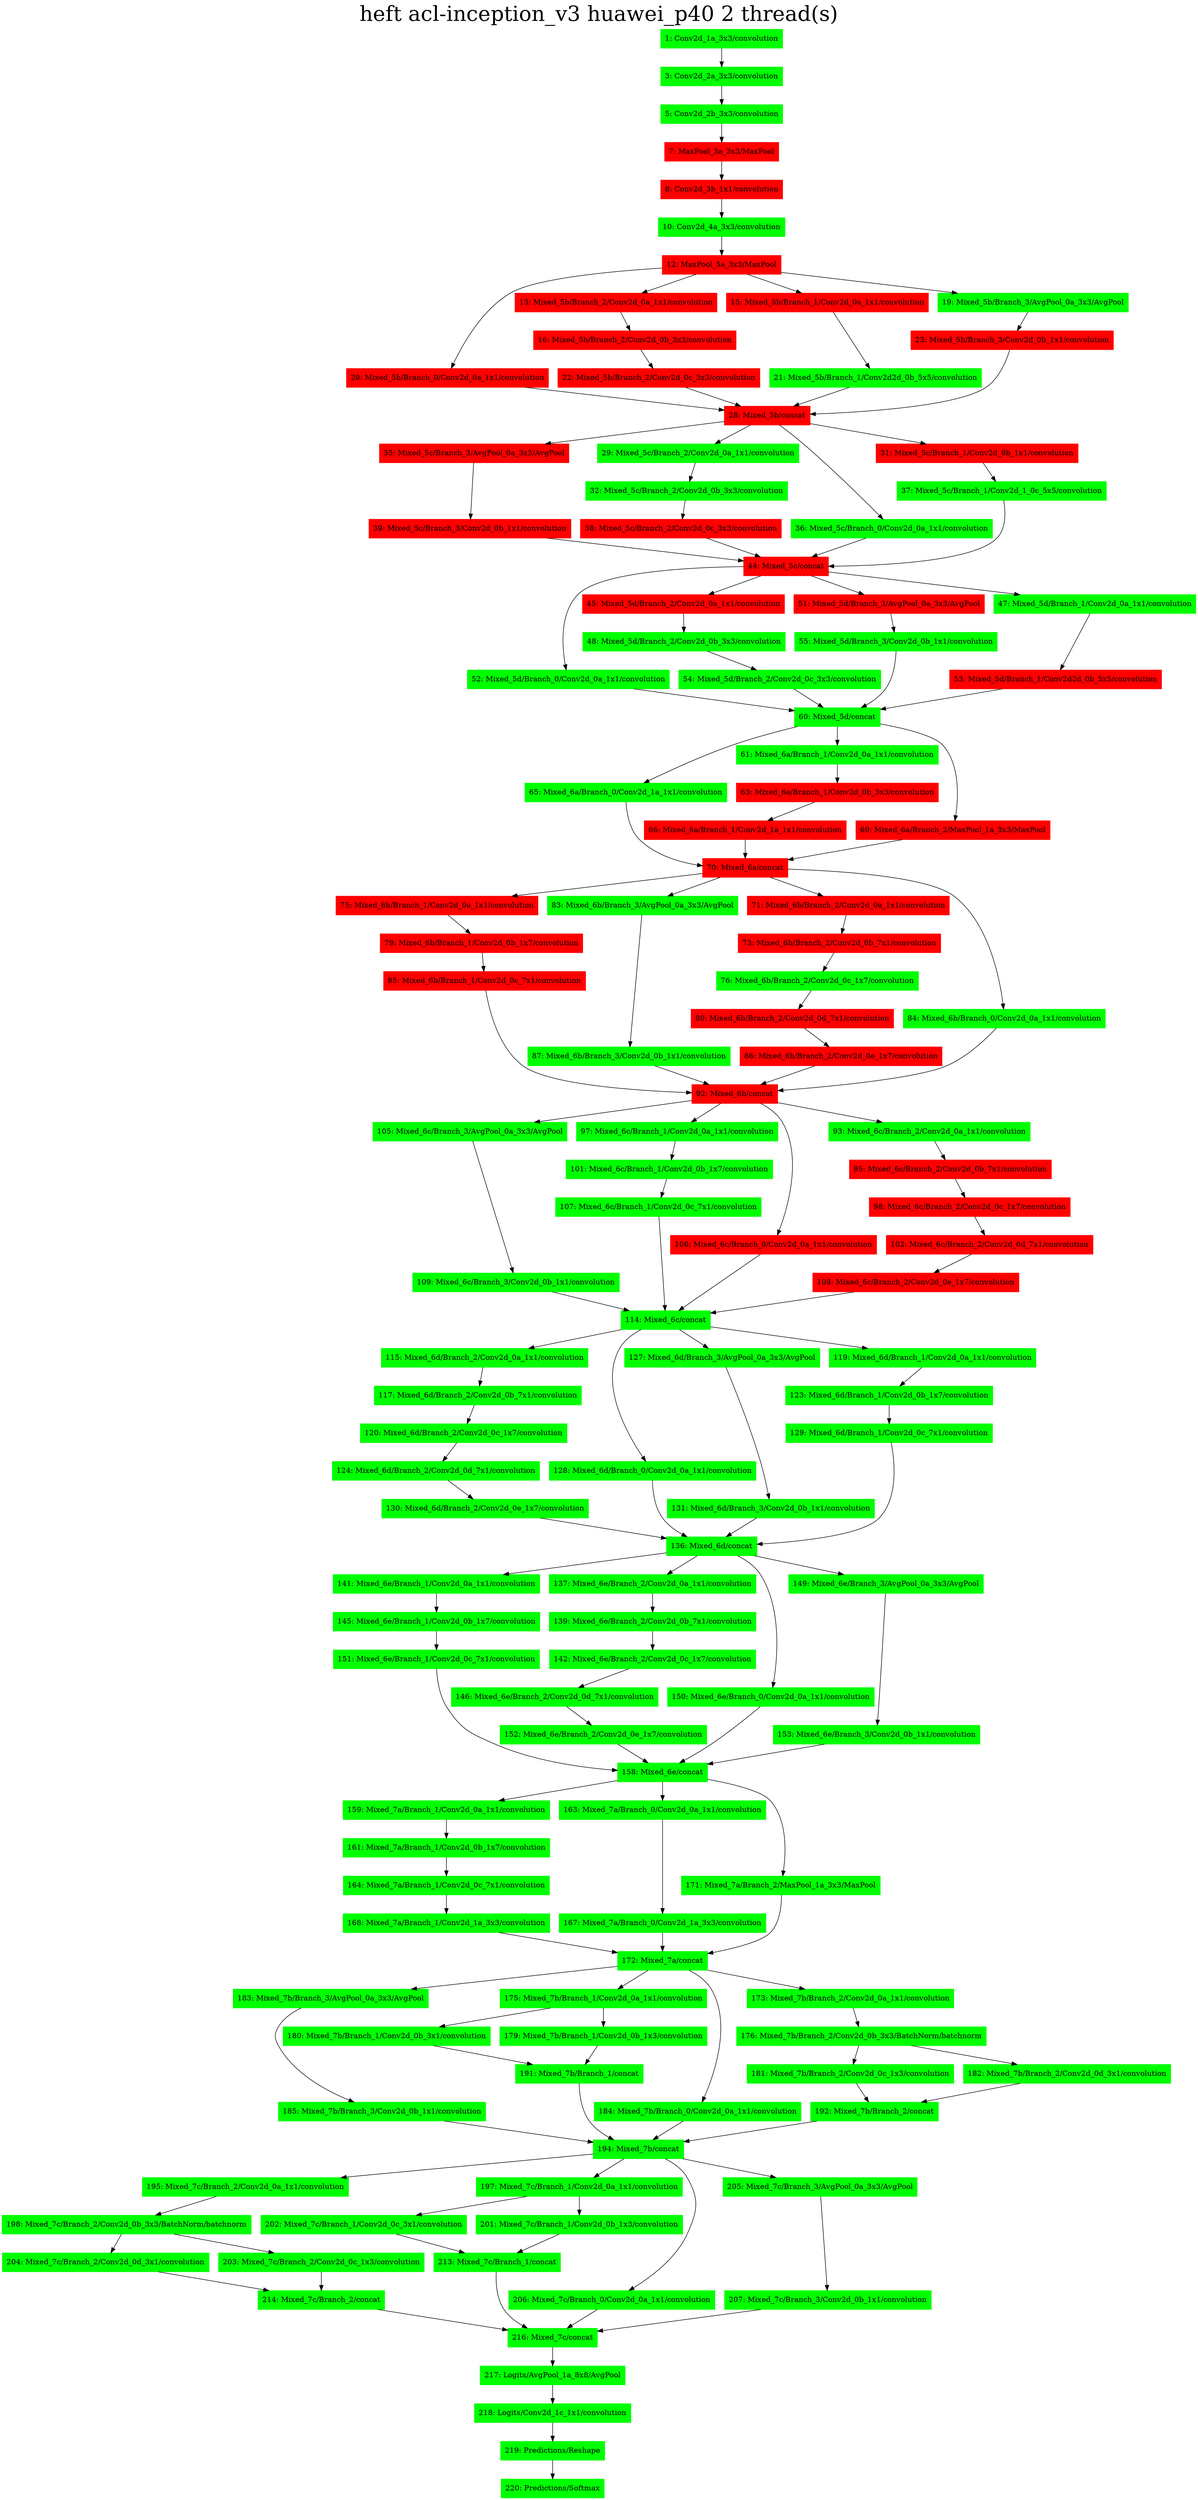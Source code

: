 digraph G {
label     = "heft acl-inception_v3 huawei_p40 2 thread(s)"
    labelloc  =  t // t: Place the graph's title on top.
    fontsize  = 40 // Make title stand out by giving a large font size
    fontcolor = black"1: Conv2d_1a_3x3/convolution"->"3: Conv2d_2a_3x3/convolution";
"1: Conv2d_1a_3x3/convolution" [shape=box,style=filled,color=green];
"3: Conv2d_2a_3x3/convolution"->"5: Conv2d_2b_3x3/convolution";
"3: Conv2d_2a_3x3/convolution" [shape=box,style=filled,color=green];
"5: Conv2d_2b_3x3/convolution"->"7: MaxPool_3a_3x3/MaxPool";
"5: Conv2d_2b_3x3/convolution" [shape=box,style=filled,color=green];
"7: MaxPool_3a_3x3/MaxPool"->"8: Conv2d_3b_1x1/convolution";
"7: MaxPool_3a_3x3/MaxPool" [shape=box,style=filled,color=red];
"8: Conv2d_3b_1x1/convolution"->"10: Conv2d_4a_3x3/convolution";
"8: Conv2d_3b_1x1/convolution" [shape=box,style=filled,color=red];
"10: Conv2d_4a_3x3/convolution"->"12: MaxPool_5a_3x3/MaxPool";
"10: Conv2d_4a_3x3/convolution" [shape=box,style=filled,color=green];
"12: MaxPool_5a_3x3/MaxPool"->"20: Mixed_5b/Branch_0/Conv2d_0a_1x1/convolution";
"12: MaxPool_5a_3x3/MaxPool"->"13: Mixed_5b/Branch_2/Conv2d_0a_1x1/convolution";
"12: MaxPool_5a_3x3/MaxPool"->"15: Mixed_5b/Branch_1/Conv2d_0a_1x1/convolution";
"12: MaxPool_5a_3x3/MaxPool"->"19: Mixed_5b/Branch_3/AvgPool_0a_3x3/AvgPool";
"12: MaxPool_5a_3x3/MaxPool" [shape=box,style=filled,color=red];
"20: Mixed_5b/Branch_0/Conv2d_0a_1x1/convolution"->"28: Mixed_5b/concat";
"20: Mixed_5b/Branch_0/Conv2d_0a_1x1/convolution" [shape=box,style=filled,color=red];
"15: Mixed_5b/Branch_1/Conv2d_0a_1x1/convolution"->"21: Mixed_5b/Branch_1/Conv2d2d_0b_5x5/convolution";
"15: Mixed_5b/Branch_1/Conv2d_0a_1x1/convolution" [shape=box,style=filled,color=red];
"21: Mixed_5b/Branch_1/Conv2d2d_0b_5x5/convolution"->"28: Mixed_5b/concat";
"21: Mixed_5b/Branch_1/Conv2d2d_0b_5x5/convolution" [shape=box,style=filled,color=green];
"13: Mixed_5b/Branch_2/Conv2d_0a_1x1/convolution"->"16: Mixed_5b/Branch_2/Conv2d_0b_3x3/convolution";
"13: Mixed_5b/Branch_2/Conv2d_0a_1x1/convolution" [shape=box,style=filled,color=red];
"16: Mixed_5b/Branch_2/Conv2d_0b_3x3/convolution"->"22: Mixed_5b/Branch_2/Conv2d_0c_3x3/convolution";
"16: Mixed_5b/Branch_2/Conv2d_0b_3x3/convolution" [shape=box,style=filled,color=red];
"22: Mixed_5b/Branch_2/Conv2d_0c_3x3/convolution"->"28: Mixed_5b/concat";
"22: Mixed_5b/Branch_2/Conv2d_0c_3x3/convolution" [shape=box,style=filled,color=red];
"19: Mixed_5b/Branch_3/AvgPool_0a_3x3/AvgPool"->"23: Mixed_5b/Branch_3/Conv2d_0b_1x1/convolution";
"19: Mixed_5b/Branch_3/AvgPool_0a_3x3/AvgPool" [shape=box,style=filled,color=green];
"23: Mixed_5b/Branch_3/Conv2d_0b_1x1/convolution"->"28: Mixed_5b/concat";
"23: Mixed_5b/Branch_3/Conv2d_0b_1x1/convolution" [shape=box,style=filled,color=red];
"28: Mixed_5b/concat"->"35: Mixed_5c/Branch_3/AvgPool_0a_3x3/AvgPool";
"28: Mixed_5b/concat"->"29: Mixed_5c/Branch_2/Conv2d_0a_1x1/convolution";
"28: Mixed_5b/concat"->"36: Mixed_5c/Branch_0/Conv2d_0a_1x1/convolution";
"28: Mixed_5b/concat"->"31: Mixed_5c/Branch_1/Conv2d_0b_1x1/convolution";
"28: Mixed_5b/concat" [shape=box,style=filled,color=red];
"36: Mixed_5c/Branch_0/Conv2d_0a_1x1/convolution"->"44: Mixed_5c/concat";
"36: Mixed_5c/Branch_0/Conv2d_0a_1x1/convolution" [shape=box,style=filled,color=green];
"31: Mixed_5c/Branch_1/Conv2d_0b_1x1/convolution"->"37: Mixed_5c/Branch_1/Conv2d_1_0c_5x5/convolution";
"31: Mixed_5c/Branch_1/Conv2d_0b_1x1/convolution" [shape=box,style=filled,color=red];
"37: Mixed_5c/Branch_1/Conv2d_1_0c_5x5/convolution"->"44: Mixed_5c/concat";
"37: Mixed_5c/Branch_1/Conv2d_1_0c_5x5/convolution" [shape=box,style=filled,color=green];
"29: Mixed_5c/Branch_2/Conv2d_0a_1x1/convolution"->"32: Mixed_5c/Branch_2/Conv2d_0b_3x3/convolution";
"29: Mixed_5c/Branch_2/Conv2d_0a_1x1/convolution" [shape=box,style=filled,color=green];
"32: Mixed_5c/Branch_2/Conv2d_0b_3x3/convolution"->"38: Mixed_5c/Branch_2/Conv2d_0c_3x3/convolution";
"32: Mixed_5c/Branch_2/Conv2d_0b_3x3/convolution" [shape=box,style=filled,color=green];
"38: Mixed_5c/Branch_2/Conv2d_0c_3x3/convolution"->"44: Mixed_5c/concat";
"38: Mixed_5c/Branch_2/Conv2d_0c_3x3/convolution" [shape=box,style=filled,color=red];
"35: Mixed_5c/Branch_3/AvgPool_0a_3x3/AvgPool"->"39: Mixed_5c/Branch_3/Conv2d_0b_1x1/convolution";
"35: Mixed_5c/Branch_3/AvgPool_0a_3x3/AvgPool" [shape=box,style=filled,color=red];
"39: Mixed_5c/Branch_3/Conv2d_0b_1x1/convolution"->"44: Mixed_5c/concat";
"39: Mixed_5c/Branch_3/Conv2d_0b_1x1/convolution" [shape=box,style=filled,color=red];
"44: Mixed_5c/concat"->"52: Mixed_5d/Branch_0/Conv2d_0a_1x1/convolution";
"44: Mixed_5c/concat"->"45: Mixed_5d/Branch_2/Conv2d_0a_1x1/convolution";
"44: Mixed_5c/concat"->"51: Mixed_5d/Branch_3/AvgPool_0a_3x3/AvgPool";
"44: Mixed_5c/concat"->"47: Mixed_5d/Branch_1/Conv2d_0a_1x1/convolution";
"44: Mixed_5c/concat" [shape=box,style=filled,color=red];
"52: Mixed_5d/Branch_0/Conv2d_0a_1x1/convolution"->"60: Mixed_5d/concat";
"52: Mixed_5d/Branch_0/Conv2d_0a_1x1/convolution" [shape=box,style=filled,color=green];
"47: Mixed_5d/Branch_1/Conv2d_0a_1x1/convolution"->"53: Mixed_5d/Branch_1/Conv2d2d_0b_5x5/convolution";
"47: Mixed_5d/Branch_1/Conv2d_0a_1x1/convolution" [shape=box,style=filled,color=green];
"53: Mixed_5d/Branch_1/Conv2d2d_0b_5x5/convolution"->"60: Mixed_5d/concat";
"53: Mixed_5d/Branch_1/Conv2d2d_0b_5x5/convolution" [shape=box,style=filled,color=red];
"45: Mixed_5d/Branch_2/Conv2d_0a_1x1/convolution"->"48: Mixed_5d/Branch_2/Conv2d_0b_3x3/convolution";
"45: Mixed_5d/Branch_2/Conv2d_0a_1x1/convolution" [shape=box,style=filled,color=red];
"48: Mixed_5d/Branch_2/Conv2d_0b_3x3/convolution"->"54: Mixed_5d/Branch_2/Conv2d_0c_3x3/convolution";
"48: Mixed_5d/Branch_2/Conv2d_0b_3x3/convolution" [shape=box,style=filled,color=green];
"54: Mixed_5d/Branch_2/Conv2d_0c_3x3/convolution"->"60: Mixed_5d/concat";
"54: Mixed_5d/Branch_2/Conv2d_0c_3x3/convolution" [shape=box,style=filled,color=green];
"51: Mixed_5d/Branch_3/AvgPool_0a_3x3/AvgPool"->"55: Mixed_5d/Branch_3/Conv2d_0b_1x1/convolution";
"51: Mixed_5d/Branch_3/AvgPool_0a_3x3/AvgPool" [shape=box,style=filled,color=red];
"55: Mixed_5d/Branch_3/Conv2d_0b_1x1/convolution"->"60: Mixed_5d/concat";
"55: Mixed_5d/Branch_3/Conv2d_0b_1x1/convolution" [shape=box,style=filled,color=green];
"60: Mixed_5d/concat"->"65: Mixed_6a/Branch_0/Conv2d_1a_1x1/convolution";
"60: Mixed_5d/concat"->"61: Mixed_6a/Branch_1/Conv2d_0a_1x1/convolution";
"60: Mixed_5d/concat"->"69: Mixed_6a/Branch_2/MaxPool_1a_3x3/MaxPool";
"60: Mixed_5d/concat" [shape=box,style=filled,color=green];
"65: Mixed_6a/Branch_0/Conv2d_1a_1x1/convolution"->"70: Mixed_6a/concat";
"65: Mixed_6a/Branch_0/Conv2d_1a_1x1/convolution" [shape=box,style=filled,color=green];
"61: Mixed_6a/Branch_1/Conv2d_0a_1x1/convolution"->"63: Mixed_6a/Branch_1/Conv2d_0b_3x3/convolution";
"61: Mixed_6a/Branch_1/Conv2d_0a_1x1/convolution" [shape=box,style=filled,color=green];
"63: Mixed_6a/Branch_1/Conv2d_0b_3x3/convolution"->"66: Mixed_6a/Branch_1/Conv2d_1a_1x1/convolution";
"63: Mixed_6a/Branch_1/Conv2d_0b_3x3/convolution" [shape=box,style=filled,color=red];
"66: Mixed_6a/Branch_1/Conv2d_1a_1x1/convolution"->"70: Mixed_6a/concat";
"66: Mixed_6a/Branch_1/Conv2d_1a_1x1/convolution" [shape=box,style=filled,color=red];
"69: Mixed_6a/Branch_2/MaxPool_1a_3x3/MaxPool"->"70: Mixed_6a/concat";
"69: Mixed_6a/Branch_2/MaxPool_1a_3x3/MaxPool" [shape=box,style=filled,color=red];
"70: Mixed_6a/concat"->"75: Mixed_6b/Branch_1/Conv2d_0a_1x1/convolution";
"70: Mixed_6a/concat"->"83: Mixed_6b/Branch_3/AvgPool_0a_3x3/AvgPool";
"70: Mixed_6a/concat"->"71: Mixed_6b/Branch_2/Conv2d_0a_1x1/convolution";
"70: Mixed_6a/concat"->"84: Mixed_6b/Branch_0/Conv2d_0a_1x1/convolution";
"70: Mixed_6a/concat" [shape=box,style=filled,color=red];
"84: Mixed_6b/Branch_0/Conv2d_0a_1x1/convolution"->"92: Mixed_6b/concat";
"84: Mixed_6b/Branch_0/Conv2d_0a_1x1/convolution" [shape=box,style=filled,color=green];
"75: Mixed_6b/Branch_1/Conv2d_0a_1x1/convolution"->"79: Mixed_6b/Branch_1/Conv2d_0b_1x7/convolution";
"75: Mixed_6b/Branch_1/Conv2d_0a_1x1/convolution" [shape=box,style=filled,color=red];
"79: Mixed_6b/Branch_1/Conv2d_0b_1x7/convolution"->"85: Mixed_6b/Branch_1/Conv2d_0c_7x1/convolution";
"79: Mixed_6b/Branch_1/Conv2d_0b_1x7/convolution" [shape=box,style=filled,color=red];
"85: Mixed_6b/Branch_1/Conv2d_0c_7x1/convolution"->"92: Mixed_6b/concat";
"85: Mixed_6b/Branch_1/Conv2d_0c_7x1/convolution" [shape=box,style=filled,color=red];
"71: Mixed_6b/Branch_2/Conv2d_0a_1x1/convolution"->"73: Mixed_6b/Branch_2/Conv2d_0b_7x1/convolution";
"71: Mixed_6b/Branch_2/Conv2d_0a_1x1/convolution" [shape=box,style=filled,color=red];
"73: Mixed_6b/Branch_2/Conv2d_0b_7x1/convolution"->"76: Mixed_6b/Branch_2/Conv2d_0c_1x7/convolution";
"73: Mixed_6b/Branch_2/Conv2d_0b_7x1/convolution" [shape=box,style=filled,color=red];
"76: Mixed_6b/Branch_2/Conv2d_0c_1x7/convolution"->"80: Mixed_6b/Branch_2/Conv2d_0d_7x1/convolution";
"76: Mixed_6b/Branch_2/Conv2d_0c_1x7/convolution" [shape=box,style=filled,color=green];
"80: Mixed_6b/Branch_2/Conv2d_0d_7x1/convolution"->"86: Mixed_6b/Branch_2/Conv2d_0e_1x7/convolution";
"80: Mixed_6b/Branch_2/Conv2d_0d_7x1/convolution" [shape=box,style=filled,color=red];
"86: Mixed_6b/Branch_2/Conv2d_0e_1x7/convolution"->"92: Mixed_6b/concat";
"86: Mixed_6b/Branch_2/Conv2d_0e_1x7/convolution" [shape=box,style=filled,color=red];
"83: Mixed_6b/Branch_3/AvgPool_0a_3x3/AvgPool"->"87: Mixed_6b/Branch_3/Conv2d_0b_1x1/convolution";
"83: Mixed_6b/Branch_3/AvgPool_0a_3x3/AvgPool" [shape=box,style=filled,color=green];
"87: Mixed_6b/Branch_3/Conv2d_0b_1x1/convolution"->"92: Mixed_6b/concat";
"87: Mixed_6b/Branch_3/Conv2d_0b_1x1/convolution" [shape=box,style=filled,color=green];
"92: Mixed_6b/concat"->"105: Mixed_6c/Branch_3/AvgPool_0a_3x3/AvgPool";
"92: Mixed_6b/concat"->"97: Mixed_6c/Branch_1/Conv2d_0a_1x1/convolution";
"92: Mixed_6b/concat"->"106: Mixed_6c/Branch_0/Conv2d_0a_1x1/convolution";
"92: Mixed_6b/concat"->"93: Mixed_6c/Branch_2/Conv2d_0a_1x1/convolution";
"92: Mixed_6b/concat" [shape=box,style=filled,color=red];
"106: Mixed_6c/Branch_0/Conv2d_0a_1x1/convolution"->"114: Mixed_6c/concat";
"106: Mixed_6c/Branch_0/Conv2d_0a_1x1/convolution" [shape=box,style=filled,color=red];
"97: Mixed_6c/Branch_1/Conv2d_0a_1x1/convolution"->"101: Mixed_6c/Branch_1/Conv2d_0b_1x7/convolution";
"97: Mixed_6c/Branch_1/Conv2d_0a_1x1/convolution" [shape=box,style=filled,color=green];
"101: Mixed_6c/Branch_1/Conv2d_0b_1x7/convolution"->"107: Mixed_6c/Branch_1/Conv2d_0c_7x1/convolution";
"101: Mixed_6c/Branch_1/Conv2d_0b_1x7/convolution" [shape=box,style=filled,color=green];
"107: Mixed_6c/Branch_1/Conv2d_0c_7x1/convolution"->"114: Mixed_6c/concat";
"107: Mixed_6c/Branch_1/Conv2d_0c_7x1/convolution" [shape=box,style=filled,color=green];
"93: Mixed_6c/Branch_2/Conv2d_0a_1x1/convolution"->"95: Mixed_6c/Branch_2/Conv2d_0b_7x1/convolution";
"93: Mixed_6c/Branch_2/Conv2d_0a_1x1/convolution" [shape=box,style=filled,color=green];
"95: Mixed_6c/Branch_2/Conv2d_0b_7x1/convolution"->"98: Mixed_6c/Branch_2/Conv2d_0c_1x7/convolution";
"95: Mixed_6c/Branch_2/Conv2d_0b_7x1/convolution" [shape=box,style=filled,color=red];
"98: Mixed_6c/Branch_2/Conv2d_0c_1x7/convolution"->"102: Mixed_6c/Branch_2/Conv2d_0d_7x1/convolution";
"98: Mixed_6c/Branch_2/Conv2d_0c_1x7/convolution" [shape=box,style=filled,color=red];
"102: Mixed_6c/Branch_2/Conv2d_0d_7x1/convolution"->"108: Mixed_6c/Branch_2/Conv2d_0e_1x7/convolution";
"102: Mixed_6c/Branch_2/Conv2d_0d_7x1/convolution" [shape=box,style=filled,color=red];
"108: Mixed_6c/Branch_2/Conv2d_0e_1x7/convolution"->"114: Mixed_6c/concat";
"108: Mixed_6c/Branch_2/Conv2d_0e_1x7/convolution" [shape=box,style=filled,color=red];
"105: Mixed_6c/Branch_3/AvgPool_0a_3x3/AvgPool"->"109: Mixed_6c/Branch_3/Conv2d_0b_1x1/convolution";
"105: Mixed_6c/Branch_3/AvgPool_0a_3x3/AvgPool" [shape=box,style=filled,color=green];
"109: Mixed_6c/Branch_3/Conv2d_0b_1x1/convolution"->"114: Mixed_6c/concat";
"109: Mixed_6c/Branch_3/Conv2d_0b_1x1/convolution" [shape=box,style=filled,color=green];
"114: Mixed_6c/concat"->"115: Mixed_6d/Branch_2/Conv2d_0a_1x1/convolution";
"114: Mixed_6c/concat"->"128: Mixed_6d/Branch_0/Conv2d_0a_1x1/convolution";
"114: Mixed_6c/concat"->"127: Mixed_6d/Branch_3/AvgPool_0a_3x3/AvgPool";
"114: Mixed_6c/concat"->"119: Mixed_6d/Branch_1/Conv2d_0a_1x1/convolution";
"114: Mixed_6c/concat" [shape=box,style=filled,color=green];
"128: Mixed_6d/Branch_0/Conv2d_0a_1x1/convolution"->"136: Mixed_6d/concat";
"128: Mixed_6d/Branch_0/Conv2d_0a_1x1/convolution" [shape=box,style=filled,color=green];
"119: Mixed_6d/Branch_1/Conv2d_0a_1x1/convolution"->"123: Mixed_6d/Branch_1/Conv2d_0b_1x7/convolution";
"119: Mixed_6d/Branch_1/Conv2d_0a_1x1/convolution" [shape=box,style=filled,color=green];
"123: Mixed_6d/Branch_1/Conv2d_0b_1x7/convolution"->"129: Mixed_6d/Branch_1/Conv2d_0c_7x1/convolution";
"123: Mixed_6d/Branch_1/Conv2d_0b_1x7/convolution" [shape=box,style=filled,color=green];
"129: Mixed_6d/Branch_1/Conv2d_0c_7x1/convolution"->"136: Mixed_6d/concat";
"129: Mixed_6d/Branch_1/Conv2d_0c_7x1/convolution" [shape=box,style=filled,color=green];
"115: Mixed_6d/Branch_2/Conv2d_0a_1x1/convolution"->"117: Mixed_6d/Branch_2/Conv2d_0b_7x1/convolution";
"115: Mixed_6d/Branch_2/Conv2d_0a_1x1/convolution" [shape=box,style=filled,color=green];
"117: Mixed_6d/Branch_2/Conv2d_0b_7x1/convolution"->"120: Mixed_6d/Branch_2/Conv2d_0c_1x7/convolution";
"117: Mixed_6d/Branch_2/Conv2d_0b_7x1/convolution" [shape=box,style=filled,color=green];
"120: Mixed_6d/Branch_2/Conv2d_0c_1x7/convolution"->"124: Mixed_6d/Branch_2/Conv2d_0d_7x1/convolution";
"120: Mixed_6d/Branch_2/Conv2d_0c_1x7/convolution" [shape=box,style=filled,color=green];
"124: Mixed_6d/Branch_2/Conv2d_0d_7x1/convolution"->"130: Mixed_6d/Branch_2/Conv2d_0e_1x7/convolution";
"124: Mixed_6d/Branch_2/Conv2d_0d_7x1/convolution" [shape=box,style=filled,color=green];
"130: Mixed_6d/Branch_2/Conv2d_0e_1x7/convolution"->"136: Mixed_6d/concat";
"130: Mixed_6d/Branch_2/Conv2d_0e_1x7/convolution" [shape=box,style=filled,color=green];
"127: Mixed_6d/Branch_3/AvgPool_0a_3x3/AvgPool"->"131: Mixed_6d/Branch_3/Conv2d_0b_1x1/convolution";
"127: Mixed_6d/Branch_3/AvgPool_0a_3x3/AvgPool" [shape=box,style=filled,color=green];
"131: Mixed_6d/Branch_3/Conv2d_0b_1x1/convolution"->"136: Mixed_6d/concat";
"131: Mixed_6d/Branch_3/Conv2d_0b_1x1/convolution" [shape=box,style=filled,color=green];
"136: Mixed_6d/concat"->"141: Mixed_6e/Branch_1/Conv2d_0a_1x1/convolution";
"136: Mixed_6d/concat"->"137: Mixed_6e/Branch_2/Conv2d_0a_1x1/convolution";
"136: Mixed_6d/concat"->"150: Mixed_6e/Branch_0/Conv2d_0a_1x1/convolution";
"136: Mixed_6d/concat"->"149: Mixed_6e/Branch_3/AvgPool_0a_3x3/AvgPool";
"136: Mixed_6d/concat" [shape=box,style=filled,color=green];
"150: Mixed_6e/Branch_0/Conv2d_0a_1x1/convolution"->"158: Mixed_6e/concat";
"150: Mixed_6e/Branch_0/Conv2d_0a_1x1/convolution" [shape=box,style=filled,color=green];
"141: Mixed_6e/Branch_1/Conv2d_0a_1x1/convolution"->"145: Mixed_6e/Branch_1/Conv2d_0b_1x7/convolution";
"141: Mixed_6e/Branch_1/Conv2d_0a_1x1/convolution" [shape=box,style=filled,color=green];
"145: Mixed_6e/Branch_1/Conv2d_0b_1x7/convolution"->"151: Mixed_6e/Branch_1/Conv2d_0c_7x1/convolution";
"145: Mixed_6e/Branch_1/Conv2d_0b_1x7/convolution" [shape=box,style=filled,color=green];
"151: Mixed_6e/Branch_1/Conv2d_0c_7x1/convolution"->"158: Mixed_6e/concat";
"151: Mixed_6e/Branch_1/Conv2d_0c_7x1/convolution" [shape=box,style=filled,color=green];
"137: Mixed_6e/Branch_2/Conv2d_0a_1x1/convolution"->"139: Mixed_6e/Branch_2/Conv2d_0b_7x1/convolution";
"137: Mixed_6e/Branch_2/Conv2d_0a_1x1/convolution" [shape=box,style=filled,color=green];
"139: Mixed_6e/Branch_2/Conv2d_0b_7x1/convolution"->"142: Mixed_6e/Branch_2/Conv2d_0c_1x7/convolution";
"139: Mixed_6e/Branch_2/Conv2d_0b_7x1/convolution" [shape=box,style=filled,color=green];
"142: Mixed_6e/Branch_2/Conv2d_0c_1x7/convolution"->"146: Mixed_6e/Branch_2/Conv2d_0d_7x1/convolution";
"142: Mixed_6e/Branch_2/Conv2d_0c_1x7/convolution" [shape=box,style=filled,color=green];
"146: Mixed_6e/Branch_2/Conv2d_0d_7x1/convolution"->"152: Mixed_6e/Branch_2/Conv2d_0e_1x7/convolution";
"146: Mixed_6e/Branch_2/Conv2d_0d_7x1/convolution" [shape=box,style=filled,color=green];
"152: Mixed_6e/Branch_2/Conv2d_0e_1x7/convolution"->"158: Mixed_6e/concat";
"152: Mixed_6e/Branch_2/Conv2d_0e_1x7/convolution" [shape=box,style=filled,color=green];
"149: Mixed_6e/Branch_3/AvgPool_0a_3x3/AvgPool"->"153: Mixed_6e/Branch_3/Conv2d_0b_1x1/convolution";
"149: Mixed_6e/Branch_3/AvgPool_0a_3x3/AvgPool" [shape=box,style=filled,color=green];
"153: Mixed_6e/Branch_3/Conv2d_0b_1x1/convolution"->"158: Mixed_6e/concat";
"153: Mixed_6e/Branch_3/Conv2d_0b_1x1/convolution" [shape=box,style=filled,color=green];
"158: Mixed_6e/concat"->"159: Mixed_7a/Branch_1/Conv2d_0a_1x1/convolution";
"158: Mixed_6e/concat"->"163: Mixed_7a/Branch_0/Conv2d_0a_1x1/convolution";
"158: Mixed_6e/concat"->"171: Mixed_7a/Branch_2/MaxPool_1a_3x3/MaxPool";
"158: Mixed_6e/concat" [shape=box,style=filled,color=green];
"163: Mixed_7a/Branch_0/Conv2d_0a_1x1/convolution"->"167: Mixed_7a/Branch_0/Conv2d_1a_3x3/convolution";
"163: Mixed_7a/Branch_0/Conv2d_0a_1x1/convolution" [shape=box,style=filled,color=green];
"167: Mixed_7a/Branch_0/Conv2d_1a_3x3/convolution"->"172: Mixed_7a/concat";
"167: Mixed_7a/Branch_0/Conv2d_1a_3x3/convolution" [shape=box,style=filled,color=green];
"159: Mixed_7a/Branch_1/Conv2d_0a_1x1/convolution"->"161: Mixed_7a/Branch_1/Conv2d_0b_1x7/convolution";
"159: Mixed_7a/Branch_1/Conv2d_0a_1x1/convolution" [shape=box,style=filled,color=green];
"161: Mixed_7a/Branch_1/Conv2d_0b_1x7/convolution"->"164: Mixed_7a/Branch_1/Conv2d_0c_7x1/convolution";
"161: Mixed_7a/Branch_1/Conv2d_0b_1x7/convolution" [shape=box,style=filled,color=green];
"164: Mixed_7a/Branch_1/Conv2d_0c_7x1/convolution"->"168: Mixed_7a/Branch_1/Conv2d_1a_3x3/convolution";
"164: Mixed_7a/Branch_1/Conv2d_0c_7x1/convolution" [shape=box,style=filled,color=green];
"168: Mixed_7a/Branch_1/Conv2d_1a_3x3/convolution"->"172: Mixed_7a/concat";
"168: Mixed_7a/Branch_1/Conv2d_1a_3x3/convolution" [shape=box,style=filled,color=green];
"171: Mixed_7a/Branch_2/MaxPool_1a_3x3/MaxPool"->"172: Mixed_7a/concat";
"171: Mixed_7a/Branch_2/MaxPool_1a_3x3/MaxPool" [shape=box,style=filled,color=green];
"172: Mixed_7a/concat"->"183: Mixed_7b/Branch_3/AvgPool_0a_3x3/AvgPool";
"172: Mixed_7a/concat"->"175: Mixed_7b/Branch_1/Conv2d_0a_1x1/convolution";
"172: Mixed_7a/concat"->"184: Mixed_7b/Branch_0/Conv2d_0a_1x1/convolution";
"172: Mixed_7a/concat"->"173: Mixed_7b/Branch_2/Conv2d_0a_1x1/convolution";
"172: Mixed_7a/concat" [shape=box,style=filled,color=green];
"184: Mixed_7b/Branch_0/Conv2d_0a_1x1/convolution"->"194: Mixed_7b/concat";
"184: Mixed_7b/Branch_0/Conv2d_0a_1x1/convolution" [shape=box,style=filled,color=green];
"175: Mixed_7b/Branch_1/Conv2d_0a_1x1/convolution"->"180: Mixed_7b/Branch_1/Conv2d_0b_3x1/convolution";
"175: Mixed_7b/Branch_1/Conv2d_0a_1x1/convolution"->"179: Mixed_7b/Branch_1/Conv2d_0b_1x3/convolution";
"175: Mixed_7b/Branch_1/Conv2d_0a_1x1/convolution" [shape=box,style=filled,color=green];
"179: Mixed_7b/Branch_1/Conv2d_0b_1x3/convolution"->"191: Mixed_7b/Branch_1/concat";
"179: Mixed_7b/Branch_1/Conv2d_0b_1x3/convolution" [shape=box,style=filled,color=green];
"180: Mixed_7b/Branch_1/Conv2d_0b_3x1/convolution"->"191: Mixed_7b/Branch_1/concat";
"180: Mixed_7b/Branch_1/Conv2d_0b_3x1/convolution" [shape=box,style=filled,color=green];
"191: Mixed_7b/Branch_1/concat"->"194: Mixed_7b/concat";
"191: Mixed_7b/Branch_1/concat" [shape=box,style=filled,color=green];
"173: Mixed_7b/Branch_2/Conv2d_0a_1x1/convolution"->"176: Mixed_7b/Branch_2/Conv2d_0b_3x3/BatchNorm/batchnorm";
"173: Mixed_7b/Branch_2/Conv2d_0a_1x1/convolution" [shape=box,style=filled,color=green];
"176: Mixed_7b/Branch_2/Conv2d_0b_3x3/BatchNorm/batchnorm"->"181: Mixed_7b/Branch_2/Conv2d_0c_1x3/convolution";
"176: Mixed_7b/Branch_2/Conv2d_0b_3x3/BatchNorm/batchnorm"->"182: Mixed_7b/Branch_2/Conv2d_0d_3x1/convolution";
"176: Mixed_7b/Branch_2/Conv2d_0b_3x3/BatchNorm/batchnorm" [shape=box,style=filled,color=green];
"181: Mixed_7b/Branch_2/Conv2d_0c_1x3/convolution"->"192: Mixed_7b/Branch_2/concat";
"181: Mixed_7b/Branch_2/Conv2d_0c_1x3/convolution" [shape=box,style=filled,color=green];
"182: Mixed_7b/Branch_2/Conv2d_0d_3x1/convolution"->"192: Mixed_7b/Branch_2/concat";
"182: Mixed_7b/Branch_2/Conv2d_0d_3x1/convolution" [shape=box,style=filled,color=green];
"192: Mixed_7b/Branch_2/concat"->"194: Mixed_7b/concat";
"192: Mixed_7b/Branch_2/concat" [shape=box,style=filled,color=green];
"183: Mixed_7b/Branch_3/AvgPool_0a_3x3/AvgPool"->"185: Mixed_7b/Branch_3/Conv2d_0b_1x1/convolution";
"183: Mixed_7b/Branch_3/AvgPool_0a_3x3/AvgPool" [shape=box,style=filled,color=green];
"185: Mixed_7b/Branch_3/Conv2d_0b_1x1/convolution"->"194: Mixed_7b/concat";
"185: Mixed_7b/Branch_3/Conv2d_0b_1x1/convolution" [shape=box,style=filled,color=green];
"194: Mixed_7b/concat"->"195: Mixed_7c/Branch_2/Conv2d_0a_1x1/convolution";
"194: Mixed_7b/concat"->"197: Mixed_7c/Branch_1/Conv2d_0a_1x1/convolution";
"194: Mixed_7b/concat"->"206: Mixed_7c/Branch_0/Conv2d_0a_1x1/convolution";
"194: Mixed_7b/concat"->"205: Mixed_7c/Branch_3/AvgPool_0a_3x3/AvgPool";
"194: Mixed_7b/concat" [shape=box,style=filled,color=green];
"206: Mixed_7c/Branch_0/Conv2d_0a_1x1/convolution"->"216: Mixed_7c/concat";
"206: Mixed_7c/Branch_0/Conv2d_0a_1x1/convolution" [shape=box,style=filled,color=green];
"197: Mixed_7c/Branch_1/Conv2d_0a_1x1/convolution"->"202: Mixed_7c/Branch_1/Conv2d_0c_3x1/convolution";
"197: Mixed_7c/Branch_1/Conv2d_0a_1x1/convolution"->"201: Mixed_7c/Branch_1/Conv2d_0b_1x3/convolution";
"197: Mixed_7c/Branch_1/Conv2d_0a_1x1/convolution" [shape=box,style=filled,color=green];
"201: Mixed_7c/Branch_1/Conv2d_0b_1x3/convolution"->"213: Mixed_7c/Branch_1/concat";
"201: Mixed_7c/Branch_1/Conv2d_0b_1x3/convolution" [shape=box,style=filled,color=green];
"202: Mixed_7c/Branch_1/Conv2d_0c_3x1/convolution"->"213: Mixed_7c/Branch_1/concat";
"202: Mixed_7c/Branch_1/Conv2d_0c_3x1/convolution" [shape=box,style=filled,color=green];
"213: Mixed_7c/Branch_1/concat"->"216: Mixed_7c/concat";
"213: Mixed_7c/Branch_1/concat" [shape=box,style=filled,color=green];
"195: Mixed_7c/Branch_2/Conv2d_0a_1x1/convolution"->"198: Mixed_7c/Branch_2/Conv2d_0b_3x3/BatchNorm/batchnorm";
"195: Mixed_7c/Branch_2/Conv2d_0a_1x1/convolution" [shape=box,style=filled,color=green];
"198: Mixed_7c/Branch_2/Conv2d_0b_3x3/BatchNorm/batchnorm"->"204: Mixed_7c/Branch_2/Conv2d_0d_3x1/convolution";
"198: Mixed_7c/Branch_2/Conv2d_0b_3x3/BatchNorm/batchnorm"->"203: Mixed_7c/Branch_2/Conv2d_0c_1x3/convolution";
"198: Mixed_7c/Branch_2/Conv2d_0b_3x3/BatchNorm/batchnorm" [shape=box,style=filled,color=green];
"203: Mixed_7c/Branch_2/Conv2d_0c_1x3/convolution"->"214: Mixed_7c/Branch_2/concat";
"203: Mixed_7c/Branch_2/Conv2d_0c_1x3/convolution" [shape=box,style=filled,color=green];
"204: Mixed_7c/Branch_2/Conv2d_0d_3x1/convolution"->"214: Mixed_7c/Branch_2/concat";
"204: Mixed_7c/Branch_2/Conv2d_0d_3x1/convolution" [shape=box,style=filled,color=green];
"214: Mixed_7c/Branch_2/concat"->"216: Mixed_7c/concat";
"214: Mixed_7c/Branch_2/concat" [shape=box,style=filled,color=green];
"205: Mixed_7c/Branch_3/AvgPool_0a_3x3/AvgPool"->"207: Mixed_7c/Branch_3/Conv2d_0b_1x1/convolution";
"205: Mixed_7c/Branch_3/AvgPool_0a_3x3/AvgPool" [shape=box,style=filled,color=green];
"207: Mixed_7c/Branch_3/Conv2d_0b_1x1/convolution"->"216: Mixed_7c/concat";
"207: Mixed_7c/Branch_3/Conv2d_0b_1x1/convolution" [shape=box,style=filled,color=green];
"216: Mixed_7c/concat"->"217: Logits/AvgPool_1a_8x8/AvgPool";
"216: Mixed_7c/concat" [shape=box,style=filled,color=green];
"217: Logits/AvgPool_1a_8x8/AvgPool"->"218: Logits/Conv2d_1c_1x1/convolution";
"217: Logits/AvgPool_1a_8x8/AvgPool" [shape=box,style=filled,color=green];
"218: Logits/Conv2d_1c_1x1/convolution"->"219: Predictions/Reshape";
"218: Logits/Conv2d_1c_1x1/convolution" [shape=box,style=filled,color=green];
"219: Predictions/Reshape"->"220: Predictions/Softmax";
"219: Predictions/Reshape" [shape=box,style=filled,color=green];
"220: Predictions/Softmax" [shape=box,style=filled,color=green];
}